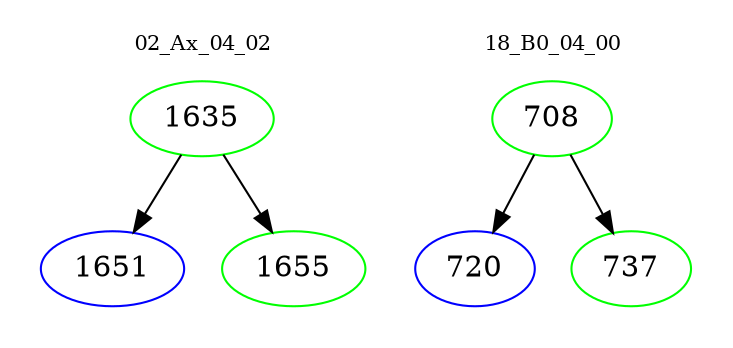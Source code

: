 digraph{
subgraph cluster_0 {
color = white
label = "02_Ax_04_02";
fontsize=10;
T0_1635 [label="1635", color="green"]
T0_1635 -> T0_1651 [color="black"]
T0_1651 [label="1651", color="blue"]
T0_1635 -> T0_1655 [color="black"]
T0_1655 [label="1655", color="green"]
}
subgraph cluster_1 {
color = white
label = "18_B0_04_00";
fontsize=10;
T1_708 [label="708", color="green"]
T1_708 -> T1_720 [color="black"]
T1_720 [label="720", color="blue"]
T1_708 -> T1_737 [color="black"]
T1_737 [label="737", color="green"]
}
}
